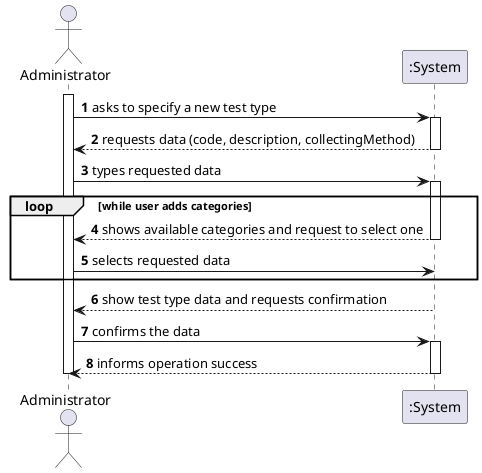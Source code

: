 @startuml
autonumber
actor Administrator as A

activate A
A -> ":System" : asks to specify a new test type
activate ":System"
":System" --> A : requests data (code, description, collectingMethod)
deactivate ":System"
A -> ":System" : types requested data
loop while user adds categories
activate ":System"
":System" --> A : shows available categories and request to select one
deactivate ":System"
A -> ":System" : selects requested data
end
activate ":System"
":System" --> A : show test type data and requests confirmation
deactivate ":System"
A -> ":System" : confirms the data
activate ":System"
":System" --> A : informs operation success
deactivate ":System"

deactivate A

@enduml